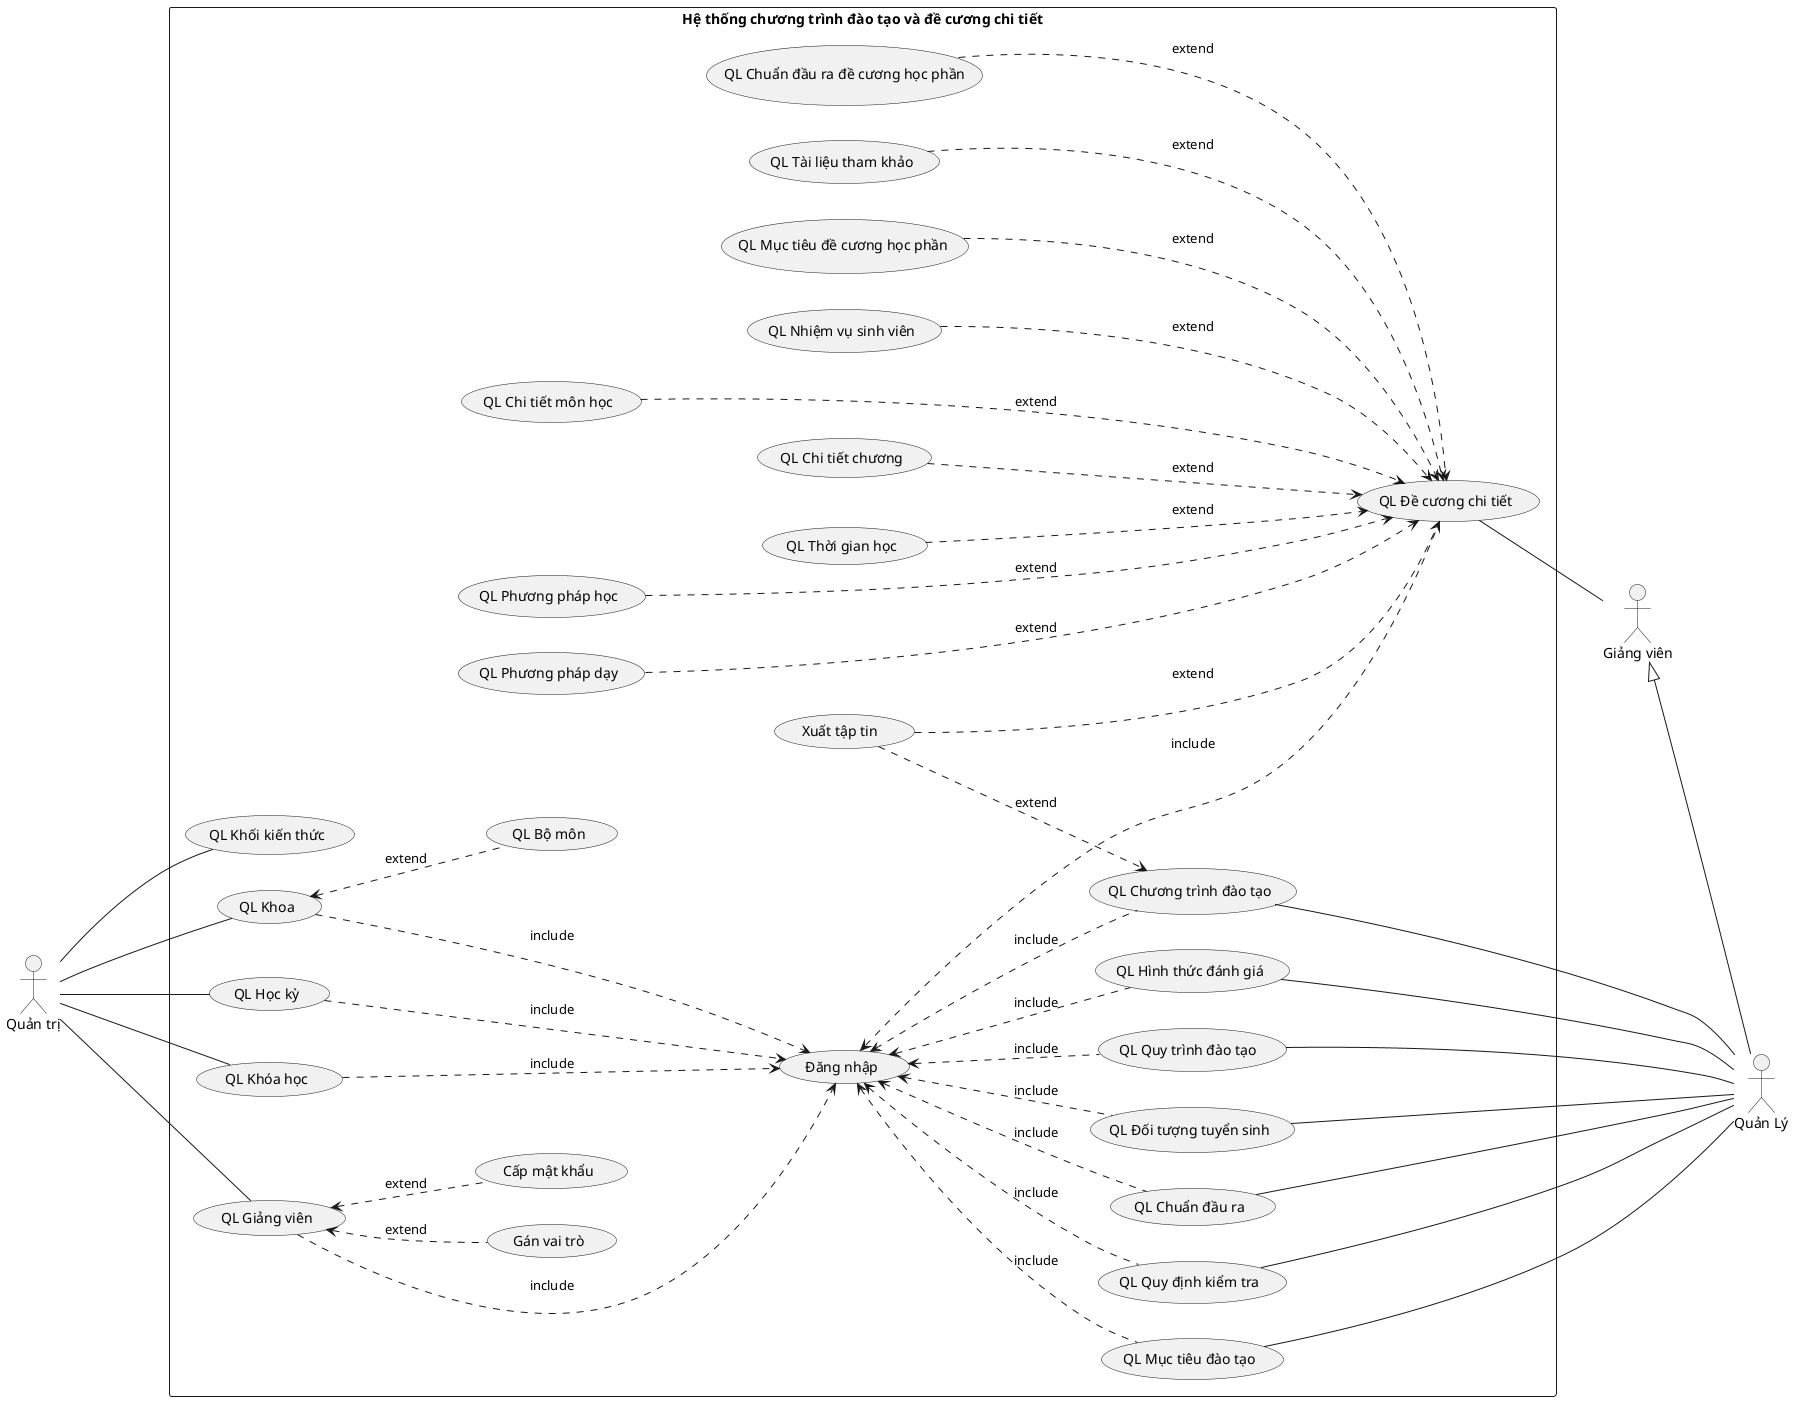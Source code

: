 @startuml
left to right direction
skinparam packageStyle rectangle
actor "Quản trị" as qt 
rectangle "Hệ thống chương trình đào tạo và đề cương chi tiết" {

    (QL Chương trình đào tạo) as ql_ctdt 
    (QL Hình thức đánh giá) as ql_htdg
    (QL Quy trình đào tạo ) as ql_qtdt
    (QL Đối tượng tuyển sinh) as ql_dtts
    (QL Khối kiến thức) as ql_kkt
    (QL Bộ môn) as ql_bm
    (QL Khoa) as ql_kh
    (QL Học kỳ) as ql_hk
    (QL Khóa học) as ql_khoc
    (QL Giảng viên) as ql_gv
    (QL Chuẩn đầu ra) as ql_cdr
    (QL Quy định kiểm tra) as ql_qdkt
    (QL Mục tiêu đào tạo) as ql_mtdt
    (Gán vai trò) as gvt
    (Cấp mật khẩu) as cmk
    (Đăng nhập) as dn

    (QL Đề cương chi tiết) as ql_dcct
    (QL Tài liệu tham khảo) as ql_tltk
    (QL Mục tiêu đề cương học phần) as ql_mtdchp
    (QL Nhiệm vụ sinh viên) as ql_nvsv
    (QL Chi tiết môn học) as ql_ctmh
    (QL Chi tiết chương) as ql_ctc
    (QL Thời gian học) as ql_tgh
    (QL Phương pháp học) as ql_pph
    (QL Phương pháp dạy) as ql_ppd
    (QL Chuẩn đầu ra đề cương học phần) as ql_cdrdchp
    (Xuất tập tin ) as xtt
}

actor "Giảng viên" as gv
actor "Quản Lý" as ql

gv <|-- ql
qt -- ql_kh 
ql_kh <.. ql_bm  : extend
qt -- ql_hk
qt -- ql_khoc
qt -- ql_kkt
qt --- ql_gv

ql_gv <.. gvt : extend 
ql_gv <.. cmk : extend
ql_hk ...> dn : include
ql_gv ...> dn : include
ql_khoc ...> dn : include
ql_kh ...> dn : include

ql_ctdt -- ql
ql_htdg -- ql
ql_qtdt -- ql
ql_dtts -- ql
ql_mtdt -- ql
ql_cdr -- ql
ql_qdkt -- ql

dn <.. ql_ctdt : include
dn <.. ql_htdg : include
dn <.. ql_qtdt : include
dn <.. ql_dtts : include
dn <.. ql_mtdt : include
dn <.. ql_cdr  : include
dn <.. ql_qdkt : include

ql_dcct -- gv
ql_tltk ...> ql_dcct : extend
dn <... ql_dcct : include
ql_mtdchp ...> ql_dcct : extend
ql_nvsv ...> ql_dcct : extend
ql_ctmh ....> ql_dcct : extend
ql_ctc ...> ql_dcct : extend
ql_tgh ...> ql_dcct : extend
ql_pph ....> ql_dcct : extend
ql_ppd ....> ql_dcct : extend
ql_cdrdchp ...> ql_dcct : extend
xtt ..> ql_dcct : extend
xtt ..> ql_ctdt : extend

@enduml